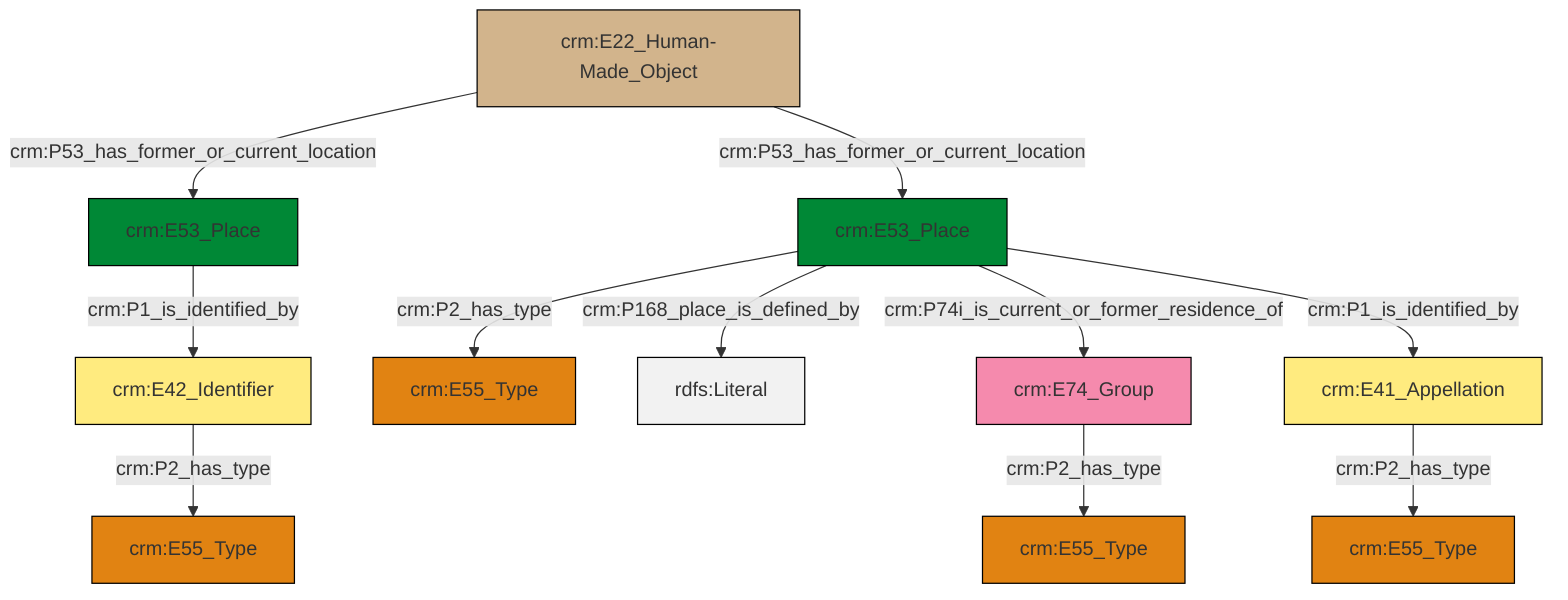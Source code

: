 graph TD
classDef Literal fill:#f2f2f2,stroke:#000000;
classDef CRM_Entity fill:#FFFFFF,stroke:#000000;
classDef Temporal_Entity fill:#00C9E6, stroke:#000000;
classDef Type fill:#E18312, stroke:#000000;
classDef Time-Span fill:#2C9C91, stroke:#000000;
classDef Appellation fill:#FFEB7F, stroke:#000000;
classDef Place fill:#008836, stroke:#000000;
classDef Persistent_Item fill:#B266B2, stroke:#000000;
classDef Conceptual_Object fill:#FFD700, stroke:#000000;
classDef Physical_Thing fill:#D2B48C, stroke:#000000;
classDef Actor fill:#f58aad, stroke:#000000;
classDef PC_Classes fill:#4ce600, stroke:#000000;
classDef Multi fill:#cccccc,stroke:#000000;

0["crm:E22_Human-Made_Object"]:::Physical_Thing -->|crm:P53_has_former_or_current_location| 1["crm:E53_Place"]:::Place
0["crm:E22_Human-Made_Object"]:::Physical_Thing -->|crm:P53_has_former_or_current_location| 8["crm:E53_Place"]:::Place
8["crm:E53_Place"]:::Place -->|crm:P2_has_type| 2["crm:E55_Type"]:::Type
8["crm:E53_Place"]:::Place -->|crm:P168_place_is_defined_by| 12[rdfs:Literal]:::Literal
8["crm:E53_Place"]:::Place -->|crm:P74i_is_current_or_former_residence_of| 13["crm:E74_Group"]:::Actor
4["crm:E41_Appellation"]:::Appellation -->|crm:P2_has_type| 6["crm:E55_Type"]:::Type
1["crm:E53_Place"]:::Place -->|crm:P1_is_identified_by| 17["crm:E42_Identifier"]:::Appellation
13["crm:E74_Group"]:::Actor -->|crm:P2_has_type| 10["crm:E55_Type"]:::Type
8["crm:E53_Place"]:::Place -->|crm:P1_is_identified_by| 4["crm:E41_Appellation"]:::Appellation
17["crm:E42_Identifier"]:::Appellation -->|crm:P2_has_type| 19["crm:E55_Type"]:::Type